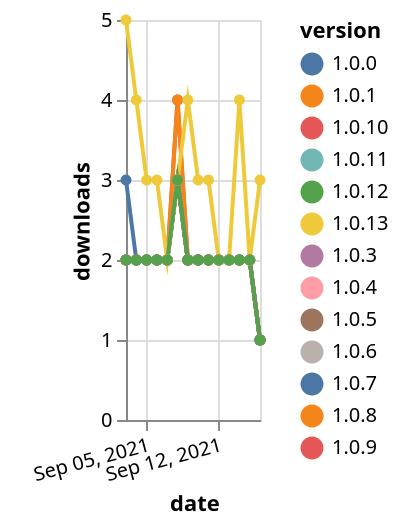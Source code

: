 {"$schema": "https://vega.github.io/schema/vega-lite/v5.json", "description": "A simple bar chart with embedded data.", "data": {"values": [{"date": "2021-09-03", "total": 2035, "delta": 2, "version": "1.0.4"}, {"date": "2021-09-04", "total": 2037, "delta": 2, "version": "1.0.4"}, {"date": "2021-09-05", "total": 2039, "delta": 2, "version": "1.0.4"}, {"date": "2021-09-06", "total": 2041, "delta": 2, "version": "1.0.4"}, {"date": "2021-09-07", "total": 2043, "delta": 2, "version": "1.0.4"}, {"date": "2021-09-08", "total": 2046, "delta": 3, "version": "1.0.4"}, {"date": "2021-09-09", "total": 2048, "delta": 2, "version": "1.0.4"}, {"date": "2021-09-10", "total": 2050, "delta": 2, "version": "1.0.4"}, {"date": "2021-09-11", "total": 2052, "delta": 2, "version": "1.0.4"}, {"date": "2021-09-12", "total": 2054, "delta": 2, "version": "1.0.4"}, {"date": "2021-09-13", "total": 2056, "delta": 2, "version": "1.0.4"}, {"date": "2021-09-14", "total": 2058, "delta": 2, "version": "1.0.4"}, {"date": "2021-09-15", "total": 2060, "delta": 2, "version": "1.0.4"}, {"date": "2021-09-16", "total": 2061, "delta": 1, "version": "1.0.4"}, {"date": "2021-09-03", "total": 1659, "delta": 2, "version": "1.0.9"}, {"date": "2021-09-04", "total": 1661, "delta": 2, "version": "1.0.9"}, {"date": "2021-09-05", "total": 1663, "delta": 2, "version": "1.0.9"}, {"date": "2021-09-06", "total": 1665, "delta": 2, "version": "1.0.9"}, {"date": "2021-09-07", "total": 1667, "delta": 2, "version": "1.0.9"}, {"date": "2021-09-08", "total": 1671, "delta": 4, "version": "1.0.9"}, {"date": "2021-09-09", "total": 1673, "delta": 2, "version": "1.0.9"}, {"date": "2021-09-10", "total": 1675, "delta": 2, "version": "1.0.9"}, {"date": "2021-09-11", "total": 1677, "delta": 2, "version": "1.0.9"}, {"date": "2021-09-12", "total": 1679, "delta": 2, "version": "1.0.9"}, {"date": "2021-09-13", "total": 1681, "delta": 2, "version": "1.0.9"}, {"date": "2021-09-14", "total": 1683, "delta": 2, "version": "1.0.9"}, {"date": "2021-09-15", "total": 1685, "delta": 2, "version": "1.0.9"}, {"date": "2021-09-16", "total": 1686, "delta": 1, "version": "1.0.9"}, {"date": "2021-09-03", "total": 1171, "delta": 2, "version": "1.0.11"}, {"date": "2021-09-04", "total": 1173, "delta": 2, "version": "1.0.11"}, {"date": "2021-09-05", "total": 1175, "delta": 2, "version": "1.0.11"}, {"date": "2021-09-06", "total": 1177, "delta": 2, "version": "1.0.11"}, {"date": "2021-09-07", "total": 1179, "delta": 2, "version": "1.0.11"}, {"date": "2021-09-08", "total": 1182, "delta": 3, "version": "1.0.11"}, {"date": "2021-09-09", "total": 1184, "delta": 2, "version": "1.0.11"}, {"date": "2021-09-10", "total": 1186, "delta": 2, "version": "1.0.11"}, {"date": "2021-09-11", "total": 1188, "delta": 2, "version": "1.0.11"}, {"date": "2021-09-12", "total": 1190, "delta": 2, "version": "1.0.11"}, {"date": "2021-09-13", "total": 1192, "delta": 2, "version": "1.0.11"}, {"date": "2021-09-14", "total": 1194, "delta": 2, "version": "1.0.11"}, {"date": "2021-09-15", "total": 1196, "delta": 2, "version": "1.0.11"}, {"date": "2021-09-16", "total": 1197, "delta": 1, "version": "1.0.11"}, {"date": "2021-09-03", "total": 1668, "delta": 2, "version": "1.0.8"}, {"date": "2021-09-04", "total": 1670, "delta": 2, "version": "1.0.8"}, {"date": "2021-09-05", "total": 1672, "delta": 2, "version": "1.0.8"}, {"date": "2021-09-06", "total": 1674, "delta": 2, "version": "1.0.8"}, {"date": "2021-09-07", "total": 1676, "delta": 2, "version": "1.0.8"}, {"date": "2021-09-08", "total": 1679, "delta": 3, "version": "1.0.8"}, {"date": "2021-09-09", "total": 1681, "delta": 2, "version": "1.0.8"}, {"date": "2021-09-10", "total": 1683, "delta": 2, "version": "1.0.8"}, {"date": "2021-09-11", "total": 1685, "delta": 2, "version": "1.0.8"}, {"date": "2021-09-12", "total": 1687, "delta": 2, "version": "1.0.8"}, {"date": "2021-09-13", "total": 1689, "delta": 2, "version": "1.0.8"}, {"date": "2021-09-14", "total": 1691, "delta": 2, "version": "1.0.8"}, {"date": "2021-09-15", "total": 1693, "delta": 2, "version": "1.0.8"}, {"date": "2021-09-16", "total": 1694, "delta": 1, "version": "1.0.8"}, {"date": "2021-09-03", "total": 1461, "delta": 2, "version": "1.0.10"}, {"date": "2021-09-04", "total": 1463, "delta": 2, "version": "1.0.10"}, {"date": "2021-09-05", "total": 1465, "delta": 2, "version": "1.0.10"}, {"date": "2021-09-06", "total": 1467, "delta": 2, "version": "1.0.10"}, {"date": "2021-09-07", "total": 1469, "delta": 2, "version": "1.0.10"}, {"date": "2021-09-08", "total": 1472, "delta": 3, "version": "1.0.10"}, {"date": "2021-09-09", "total": 1474, "delta": 2, "version": "1.0.10"}, {"date": "2021-09-10", "total": 1476, "delta": 2, "version": "1.0.10"}, {"date": "2021-09-11", "total": 1478, "delta": 2, "version": "1.0.10"}, {"date": "2021-09-12", "total": 1480, "delta": 2, "version": "1.0.10"}, {"date": "2021-09-13", "total": 1482, "delta": 2, "version": "1.0.10"}, {"date": "2021-09-14", "total": 1484, "delta": 2, "version": "1.0.10"}, {"date": "2021-09-15", "total": 1486, "delta": 2, "version": "1.0.10"}, {"date": "2021-09-16", "total": 1487, "delta": 1, "version": "1.0.10"}, {"date": "2021-09-03", "total": 2285, "delta": 2, "version": "1.0.1"}, {"date": "2021-09-04", "total": 2287, "delta": 2, "version": "1.0.1"}, {"date": "2021-09-05", "total": 2289, "delta": 2, "version": "1.0.1"}, {"date": "2021-09-06", "total": 2291, "delta": 2, "version": "1.0.1"}, {"date": "2021-09-07", "total": 2293, "delta": 2, "version": "1.0.1"}, {"date": "2021-09-08", "total": 2297, "delta": 4, "version": "1.0.1"}, {"date": "2021-09-09", "total": 2299, "delta": 2, "version": "1.0.1"}, {"date": "2021-09-10", "total": 2301, "delta": 2, "version": "1.0.1"}, {"date": "2021-09-11", "total": 2303, "delta": 2, "version": "1.0.1"}, {"date": "2021-09-12", "total": 2305, "delta": 2, "version": "1.0.1"}, {"date": "2021-09-13", "total": 2307, "delta": 2, "version": "1.0.1"}, {"date": "2021-09-14", "total": 2309, "delta": 2, "version": "1.0.1"}, {"date": "2021-09-15", "total": 2311, "delta": 2, "version": "1.0.1"}, {"date": "2021-09-16", "total": 2312, "delta": 1, "version": "1.0.1"}, {"date": "2021-09-03", "total": 1901, "delta": 3, "version": "1.0.7"}, {"date": "2021-09-04", "total": 1903, "delta": 2, "version": "1.0.7"}, {"date": "2021-09-05", "total": 1905, "delta": 2, "version": "1.0.7"}, {"date": "2021-09-06", "total": 1907, "delta": 2, "version": "1.0.7"}, {"date": "2021-09-07", "total": 1909, "delta": 2, "version": "1.0.7"}, {"date": "2021-09-08", "total": 1912, "delta": 3, "version": "1.0.7"}, {"date": "2021-09-09", "total": 1914, "delta": 2, "version": "1.0.7"}, {"date": "2021-09-10", "total": 1916, "delta": 2, "version": "1.0.7"}, {"date": "2021-09-11", "total": 1918, "delta": 2, "version": "1.0.7"}, {"date": "2021-09-12", "total": 1920, "delta": 2, "version": "1.0.7"}, {"date": "2021-09-13", "total": 1922, "delta": 2, "version": "1.0.7"}, {"date": "2021-09-14", "total": 1924, "delta": 2, "version": "1.0.7"}, {"date": "2021-09-15", "total": 1926, "delta": 2, "version": "1.0.7"}, {"date": "2021-09-16", "total": 1927, "delta": 1, "version": "1.0.7"}, {"date": "2021-09-03", "total": 2098, "delta": 2, "version": "1.0.0"}, {"date": "2021-09-04", "total": 2100, "delta": 2, "version": "1.0.0"}, {"date": "2021-09-05", "total": 2102, "delta": 2, "version": "1.0.0"}, {"date": "2021-09-06", "total": 2104, "delta": 2, "version": "1.0.0"}, {"date": "2021-09-07", "total": 2106, "delta": 2, "version": "1.0.0"}, {"date": "2021-09-08", "total": 2109, "delta": 3, "version": "1.0.0"}, {"date": "2021-09-09", "total": 2111, "delta": 2, "version": "1.0.0"}, {"date": "2021-09-10", "total": 2113, "delta": 2, "version": "1.0.0"}, {"date": "2021-09-11", "total": 2115, "delta": 2, "version": "1.0.0"}, {"date": "2021-09-12", "total": 2117, "delta": 2, "version": "1.0.0"}, {"date": "2021-09-13", "total": 2119, "delta": 2, "version": "1.0.0"}, {"date": "2021-09-14", "total": 2121, "delta": 2, "version": "1.0.0"}, {"date": "2021-09-15", "total": 2123, "delta": 2, "version": "1.0.0"}, {"date": "2021-09-16", "total": 2124, "delta": 1, "version": "1.0.0"}, {"date": "2021-09-03", "total": 1939, "delta": 2, "version": "1.0.6"}, {"date": "2021-09-04", "total": 1941, "delta": 2, "version": "1.0.6"}, {"date": "2021-09-05", "total": 1943, "delta": 2, "version": "1.0.6"}, {"date": "2021-09-06", "total": 1945, "delta": 2, "version": "1.0.6"}, {"date": "2021-09-07", "total": 1947, "delta": 2, "version": "1.0.6"}, {"date": "2021-09-08", "total": 1950, "delta": 3, "version": "1.0.6"}, {"date": "2021-09-09", "total": 1952, "delta": 2, "version": "1.0.6"}, {"date": "2021-09-10", "total": 1954, "delta": 2, "version": "1.0.6"}, {"date": "2021-09-11", "total": 1956, "delta": 2, "version": "1.0.6"}, {"date": "2021-09-12", "total": 1958, "delta": 2, "version": "1.0.6"}, {"date": "2021-09-13", "total": 1960, "delta": 2, "version": "1.0.6"}, {"date": "2021-09-14", "total": 1962, "delta": 2, "version": "1.0.6"}, {"date": "2021-09-15", "total": 1964, "delta": 2, "version": "1.0.6"}, {"date": "2021-09-16", "total": 1965, "delta": 1, "version": "1.0.6"}, {"date": "2021-09-03", "total": 2067, "delta": 2, "version": "1.0.3"}, {"date": "2021-09-04", "total": 2069, "delta": 2, "version": "1.0.3"}, {"date": "2021-09-05", "total": 2071, "delta": 2, "version": "1.0.3"}, {"date": "2021-09-06", "total": 2073, "delta": 2, "version": "1.0.3"}, {"date": "2021-09-07", "total": 2075, "delta": 2, "version": "1.0.3"}, {"date": "2021-09-08", "total": 2078, "delta": 3, "version": "1.0.3"}, {"date": "2021-09-09", "total": 2080, "delta": 2, "version": "1.0.3"}, {"date": "2021-09-10", "total": 2082, "delta": 2, "version": "1.0.3"}, {"date": "2021-09-11", "total": 2084, "delta": 2, "version": "1.0.3"}, {"date": "2021-09-12", "total": 2086, "delta": 2, "version": "1.0.3"}, {"date": "2021-09-13", "total": 2088, "delta": 2, "version": "1.0.3"}, {"date": "2021-09-14", "total": 2090, "delta": 2, "version": "1.0.3"}, {"date": "2021-09-15", "total": 2092, "delta": 2, "version": "1.0.3"}, {"date": "2021-09-16", "total": 2093, "delta": 1, "version": "1.0.3"}, {"date": "2021-09-03", "total": 1969, "delta": 2, "version": "1.0.5"}, {"date": "2021-09-04", "total": 1971, "delta": 2, "version": "1.0.5"}, {"date": "2021-09-05", "total": 1973, "delta": 2, "version": "1.0.5"}, {"date": "2021-09-06", "total": 1975, "delta": 2, "version": "1.0.5"}, {"date": "2021-09-07", "total": 1977, "delta": 2, "version": "1.0.5"}, {"date": "2021-09-08", "total": 1980, "delta": 3, "version": "1.0.5"}, {"date": "2021-09-09", "total": 1982, "delta": 2, "version": "1.0.5"}, {"date": "2021-09-10", "total": 1984, "delta": 2, "version": "1.0.5"}, {"date": "2021-09-11", "total": 1986, "delta": 2, "version": "1.0.5"}, {"date": "2021-09-12", "total": 1988, "delta": 2, "version": "1.0.5"}, {"date": "2021-09-13", "total": 1990, "delta": 2, "version": "1.0.5"}, {"date": "2021-09-14", "total": 1992, "delta": 2, "version": "1.0.5"}, {"date": "2021-09-15", "total": 1994, "delta": 2, "version": "1.0.5"}, {"date": "2021-09-16", "total": 1995, "delta": 1, "version": "1.0.5"}, {"date": "2021-09-03", "total": 465, "delta": 5, "version": "1.0.13"}, {"date": "2021-09-04", "total": 469, "delta": 4, "version": "1.0.13"}, {"date": "2021-09-05", "total": 472, "delta": 3, "version": "1.0.13"}, {"date": "2021-09-06", "total": 475, "delta": 3, "version": "1.0.13"}, {"date": "2021-09-07", "total": 477, "delta": 2, "version": "1.0.13"}, {"date": "2021-09-08", "total": 480, "delta": 3, "version": "1.0.13"}, {"date": "2021-09-09", "total": 484, "delta": 4, "version": "1.0.13"}, {"date": "2021-09-10", "total": 487, "delta": 3, "version": "1.0.13"}, {"date": "2021-09-11", "total": 490, "delta": 3, "version": "1.0.13"}, {"date": "2021-09-12", "total": 492, "delta": 2, "version": "1.0.13"}, {"date": "2021-09-13", "total": 494, "delta": 2, "version": "1.0.13"}, {"date": "2021-09-14", "total": 498, "delta": 4, "version": "1.0.13"}, {"date": "2021-09-15", "total": 500, "delta": 2, "version": "1.0.13"}, {"date": "2021-09-16", "total": 503, "delta": 3, "version": "1.0.13"}, {"date": "2021-09-03", "total": 1003, "delta": 2, "version": "1.0.12"}, {"date": "2021-09-04", "total": 1005, "delta": 2, "version": "1.0.12"}, {"date": "2021-09-05", "total": 1007, "delta": 2, "version": "1.0.12"}, {"date": "2021-09-06", "total": 1009, "delta": 2, "version": "1.0.12"}, {"date": "2021-09-07", "total": 1011, "delta": 2, "version": "1.0.12"}, {"date": "2021-09-08", "total": 1014, "delta": 3, "version": "1.0.12"}, {"date": "2021-09-09", "total": 1016, "delta": 2, "version": "1.0.12"}, {"date": "2021-09-10", "total": 1018, "delta": 2, "version": "1.0.12"}, {"date": "2021-09-11", "total": 1020, "delta": 2, "version": "1.0.12"}, {"date": "2021-09-12", "total": 1022, "delta": 2, "version": "1.0.12"}, {"date": "2021-09-13", "total": 1024, "delta": 2, "version": "1.0.12"}, {"date": "2021-09-14", "total": 1026, "delta": 2, "version": "1.0.12"}, {"date": "2021-09-15", "total": 1028, "delta": 2, "version": "1.0.12"}, {"date": "2021-09-16", "total": 1029, "delta": 1, "version": "1.0.12"}]}, "width": "container", "mark": {"type": "line", "point": {"filled": true}}, "encoding": {"x": {"field": "date", "type": "temporal", "timeUnit": "yearmonthdate", "title": "date", "axis": {"labelAngle": -15}}, "y": {"field": "delta", "type": "quantitative", "title": "downloads"}, "color": {"field": "version", "type": "nominal"}, "tooltip": {"field": "delta"}}}